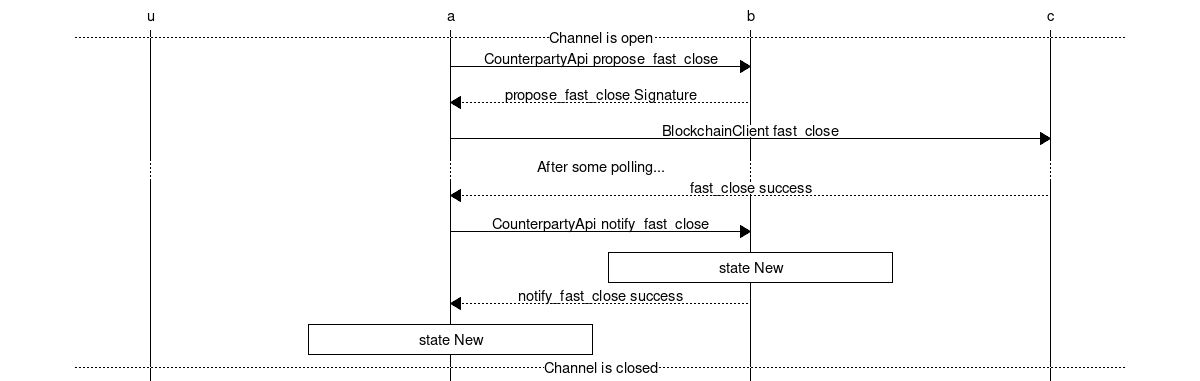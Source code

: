 msc {
    hscale = "2";
    u,a,b,c;

    --- [ label = "Channel is open" ];
    a=>b [label="CounterpartyApi propose_fast_close"];
    b>>a [label="propose_fast_close Signature"];
    a=>c [label="BlockchainClient fast_close"];
    ...  [ label = "After some polling..." ];
    c>>a [label="fast_close success"];
    a=>b [label="CounterpartyApi notify_fast_close"];
        b box b [label="state New"];
    b>>a [label="notify_fast_close success"];
    a box a [label="state New"];
    --- [ label = "Channel is closed" ];
}
